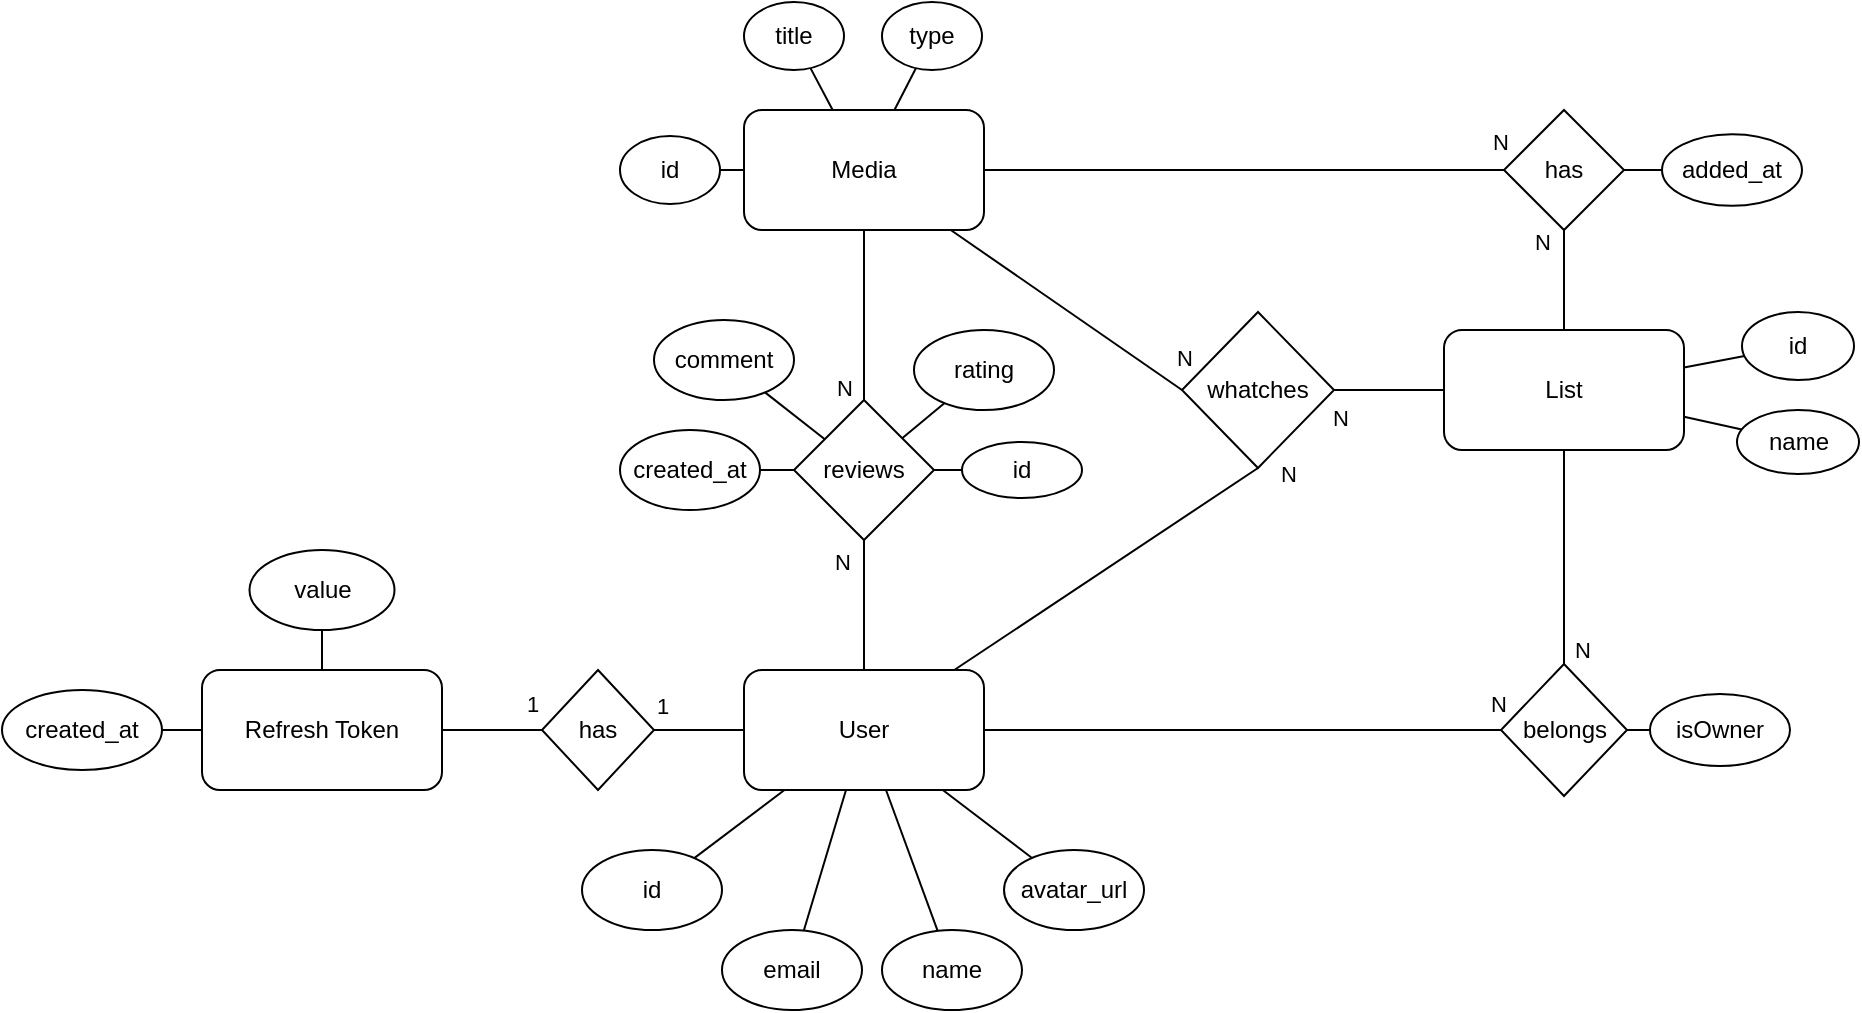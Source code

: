 <mxfile version="24.7.14">
  <diagram name="Página-1" id="lY2RoBOl0yCl_IdPlNI3">
    <mxGraphModel dx="1105" dy="1718" grid="1" gridSize="10" guides="1" tooltips="1" connect="1" arrows="1" fold="1" page="1" pageScale="1" pageWidth="827" pageHeight="1169" math="0" shadow="0">
      <root>
        <mxCell id="0" />
        <mxCell id="1" parent="0" />
        <mxCell id="c1m6tsCIZ5Yn01nc472a-1" value="Media" style="rounded=1;whiteSpace=wrap;html=1;" parent="1" vertex="1">
          <mxGeometry x="451" y="4" width="120" height="60" as="geometry" />
        </mxCell>
        <mxCell id="c1m6tsCIZ5Yn01nc472a-2" value="User" style="rounded=1;whiteSpace=wrap;html=1;" parent="1" vertex="1">
          <mxGeometry x="451" y="284" width="120" height="60" as="geometry" />
        </mxCell>
        <mxCell id="c1m6tsCIZ5Yn01nc472a-4" value="reviews" style="rhombus;whiteSpace=wrap;html=1;" parent="1" vertex="1">
          <mxGeometry x="476" y="149" width="70" height="70" as="geometry" />
        </mxCell>
        <mxCell id="c1m6tsCIZ5Yn01nc472a-5" value="L&lt;span style=&quot;background-color: initial;&quot;&gt;ist&lt;/span&gt;" style="rounded=1;whiteSpace=wrap;html=1;" parent="1" vertex="1">
          <mxGeometry x="801" y="114" width="120" height="60" as="geometry" />
        </mxCell>
        <mxCell id="c1m6tsCIZ5Yn01nc472a-6" value="" style="endArrow=none;html=1;rounded=0;" parent="1" source="c1m6tsCIZ5Yn01nc472a-4" target="c1m6tsCIZ5Yn01nc472a-1" edge="1">
          <mxGeometry width="50" height="50" relative="1" as="geometry">
            <mxPoint x="401" y="254" as="sourcePoint" />
            <mxPoint x="451" y="204" as="targetPoint" />
          </mxGeometry>
        </mxCell>
        <mxCell id="c1m6tsCIZ5Yn01nc472a-57" value="N" style="edgeLabel;html=1;align=center;verticalAlign=middle;resizable=0;points=[];" parent="c1m6tsCIZ5Yn01nc472a-6" vertex="1" connectable="0">
          <mxGeometry x="0.26" y="2" relative="1" as="geometry">
            <mxPoint x="-8" y="47" as="offset" />
          </mxGeometry>
        </mxCell>
        <mxCell id="c1m6tsCIZ5Yn01nc472a-7" value="" style="endArrow=none;html=1;rounded=0;" parent="1" source="c1m6tsCIZ5Yn01nc472a-2" target="c1m6tsCIZ5Yn01nc472a-4" edge="1">
          <mxGeometry width="50" height="50" relative="1" as="geometry">
            <mxPoint x="521" y="154" as="sourcePoint" />
            <mxPoint x="521" y="124" as="targetPoint" />
          </mxGeometry>
        </mxCell>
        <mxCell id="c1m6tsCIZ5Yn01nc472a-56" value="N" style="edgeLabel;html=1;align=center;verticalAlign=middle;resizable=0;points=[];" parent="c1m6tsCIZ5Yn01nc472a-7" vertex="1" connectable="0">
          <mxGeometry x="0.562" y="-1" relative="1" as="geometry">
            <mxPoint x="-12" y="-3" as="offset" />
          </mxGeometry>
        </mxCell>
        <mxCell id="c1m6tsCIZ5Yn01nc472a-10" value="belongs" style="rhombus;whiteSpace=wrap;html=1;" parent="1" vertex="1">
          <mxGeometry x="829.5" y="281" width="63" height="66" as="geometry" />
        </mxCell>
        <mxCell id="c1m6tsCIZ5Yn01nc472a-11" value="" style="endArrow=none;html=1;rounded=0;" parent="1" source="c1m6tsCIZ5Yn01nc472a-10" target="c1m6tsCIZ5Yn01nc472a-5" edge="1">
          <mxGeometry width="50" height="50" relative="1" as="geometry">
            <mxPoint x="861" y="260" as="sourcePoint" />
            <mxPoint x="831" y="284" as="targetPoint" />
          </mxGeometry>
        </mxCell>
        <mxCell id="c1m6tsCIZ5Yn01nc472a-60" value="N" style="edgeLabel;html=1;align=center;verticalAlign=middle;resizable=0;points=[];" parent="c1m6tsCIZ5Yn01nc472a-11" vertex="1" connectable="0">
          <mxGeometry x="-0.438" y="-3" relative="1" as="geometry">
            <mxPoint x="6" y="23" as="offset" />
          </mxGeometry>
        </mxCell>
        <mxCell id="c1m6tsCIZ5Yn01nc472a-12" value="isOwner" style="ellipse;whiteSpace=wrap;html=1;" parent="1" vertex="1">
          <mxGeometry x="904" y="296" width="70" height="36" as="geometry" />
        </mxCell>
        <mxCell id="c1m6tsCIZ5Yn01nc472a-13" value="" style="endArrow=none;html=1;rounded=0;" parent="1" source="c1m6tsCIZ5Yn01nc472a-10" target="c1m6tsCIZ5Yn01nc472a-12" edge="1">
          <mxGeometry width="50" height="50" relative="1" as="geometry">
            <mxPoint x="891" y="281" as="sourcePoint" />
            <mxPoint x="841" y="301" as="targetPoint" />
          </mxGeometry>
        </mxCell>
        <mxCell id="c1m6tsCIZ5Yn01nc472a-14" value="comment" style="ellipse;whiteSpace=wrap;html=1;" parent="1" vertex="1">
          <mxGeometry x="406" y="109" width="70" height="40" as="geometry" />
        </mxCell>
        <mxCell id="c1m6tsCIZ5Yn01nc472a-15" value="rating" style="ellipse;whiteSpace=wrap;html=1;" parent="1" vertex="1">
          <mxGeometry x="536" y="114" width="70" height="40" as="geometry" />
        </mxCell>
        <mxCell id="c1m6tsCIZ5Yn01nc472a-16" value="" style="endArrow=none;html=1;rounded=0;" parent="1" source="c1m6tsCIZ5Yn01nc472a-14" target="c1m6tsCIZ5Yn01nc472a-4" edge="1">
          <mxGeometry width="50" height="50" relative="1" as="geometry">
            <mxPoint x="731" y="284" as="sourcePoint" />
            <mxPoint x="731" y="224" as="targetPoint" />
          </mxGeometry>
        </mxCell>
        <mxCell id="c1m6tsCIZ5Yn01nc472a-17" value="" style="endArrow=none;html=1;rounded=0;" parent="1" source="c1m6tsCIZ5Yn01nc472a-15" target="c1m6tsCIZ5Yn01nc472a-4" edge="1">
          <mxGeometry width="50" height="50" relative="1" as="geometry">
            <mxPoint x="480" y="168" as="sourcePoint" />
            <mxPoint x="501" y="184" as="targetPoint" />
          </mxGeometry>
        </mxCell>
        <mxCell id="c1m6tsCIZ5Yn01nc472a-18" value="created_at" style="ellipse;whiteSpace=wrap;html=1;" parent="1" vertex="1">
          <mxGeometry x="389" y="164" width="70" height="40" as="geometry" />
        </mxCell>
        <mxCell id="c1m6tsCIZ5Yn01nc472a-19" value="" style="endArrow=none;html=1;rounded=0;" parent="1" source="c1m6tsCIZ5Yn01nc472a-18" target="c1m6tsCIZ5Yn01nc472a-4" edge="1">
          <mxGeometry width="50" height="50" relative="1" as="geometry">
            <mxPoint x="561" y="194" as="sourcePoint" />
            <mxPoint x="671" y="194" as="targetPoint" />
          </mxGeometry>
        </mxCell>
        <mxCell id="c1m6tsCIZ5Yn01nc472a-20" value="Refresh Token" style="rounded=1;whiteSpace=wrap;html=1;" parent="1" vertex="1">
          <mxGeometry x="180" y="284" width="120" height="60" as="geometry" />
        </mxCell>
        <mxCell id="c1m6tsCIZ5Yn01nc472a-21" value="has" style="rhombus;whiteSpace=wrap;html=1;" parent="1" vertex="1">
          <mxGeometry x="350" y="284" width="56" height="60" as="geometry" />
        </mxCell>
        <mxCell id="c1m6tsCIZ5Yn01nc472a-22" value="" style="endArrow=none;html=1;rounded=0;" parent="1" source="c1m6tsCIZ5Yn01nc472a-2" target="c1m6tsCIZ5Yn01nc472a-21" edge="1">
          <mxGeometry width="50" height="50" relative="1" as="geometry">
            <mxPoint x="581" y="324" as="sourcePoint" />
            <mxPoint x="417" y="314" as="targetPoint" />
          </mxGeometry>
        </mxCell>
        <mxCell id="c1m6tsCIZ5Yn01nc472a-62" value="1" style="edgeLabel;html=1;align=center;verticalAlign=middle;resizable=0;points=[];" parent="c1m6tsCIZ5Yn01nc472a-22" vertex="1" connectable="0">
          <mxGeometry x="0.383" relative="1" as="geometry">
            <mxPoint x="-10" y="-12" as="offset" />
          </mxGeometry>
        </mxCell>
        <mxCell id="c1m6tsCIZ5Yn01nc472a-23" value="" style="endArrow=none;html=1;rounded=0;" parent="1" source="c1m6tsCIZ5Yn01nc472a-21" target="c1m6tsCIZ5Yn01nc472a-20" edge="1">
          <mxGeometry width="50" height="50" relative="1" as="geometry">
            <mxPoint x="450" y="324" as="sourcePoint" />
            <mxPoint x="416" y="324" as="targetPoint" />
          </mxGeometry>
        </mxCell>
        <mxCell id="c1m6tsCIZ5Yn01nc472a-63" value="1" style="edgeLabel;html=1;align=center;verticalAlign=middle;resizable=0;points=[];" parent="c1m6tsCIZ5Yn01nc472a-23" vertex="1" connectable="0">
          <mxGeometry x="-0.107" y="-1" relative="1" as="geometry">
            <mxPoint x="17" y="-12" as="offset" />
          </mxGeometry>
        </mxCell>
        <mxCell id="c1m6tsCIZ5Yn01nc472a-24" value="value" style="ellipse;whiteSpace=wrap;html=1;" parent="1" vertex="1">
          <mxGeometry x="203.75" y="224" width="72.5" height="40" as="geometry" />
        </mxCell>
        <mxCell id="c1m6tsCIZ5Yn01nc472a-25" value="created_at" style="ellipse;whiteSpace=wrap;html=1;" parent="1" vertex="1">
          <mxGeometry x="80" y="294" width="80" height="40" as="geometry" />
        </mxCell>
        <mxCell id="c1m6tsCIZ5Yn01nc472a-26" value="" style="endArrow=none;html=1;rounded=0;" parent="1" source="c1m6tsCIZ5Yn01nc472a-20" target="c1m6tsCIZ5Yn01nc472a-25" edge="1">
          <mxGeometry width="50" height="50" relative="1" as="geometry">
            <mxPoint x="360" y="324" as="sourcePoint" />
            <mxPoint x="310" y="324" as="targetPoint" />
          </mxGeometry>
        </mxCell>
        <mxCell id="c1m6tsCIZ5Yn01nc472a-27" value="" style="endArrow=none;html=1;rounded=0;" parent="1" source="c1m6tsCIZ5Yn01nc472a-24" target="c1m6tsCIZ5Yn01nc472a-20" edge="1">
          <mxGeometry width="50" height="50" relative="1" as="geometry">
            <mxPoint x="190" y="324" as="sourcePoint" />
            <mxPoint x="160" y="324" as="targetPoint" />
          </mxGeometry>
        </mxCell>
        <mxCell id="c1m6tsCIZ5Yn01nc472a-28" value="name" style="ellipse;whiteSpace=wrap;html=1;" parent="1" vertex="1">
          <mxGeometry x="520" y="414" width="70" height="40" as="geometry" />
        </mxCell>
        <mxCell id="c1m6tsCIZ5Yn01nc472a-29" value="email" style="ellipse;whiteSpace=wrap;html=1;" parent="1" vertex="1">
          <mxGeometry x="440" y="414" width="70" height="40" as="geometry" />
        </mxCell>
        <mxCell id="c1m6tsCIZ5Yn01nc472a-30" value="avatar_url" style="ellipse;whiteSpace=wrap;html=1;" parent="1" vertex="1">
          <mxGeometry x="581" y="374" width="70" height="40" as="geometry" />
        </mxCell>
        <mxCell id="c1m6tsCIZ5Yn01nc472a-31" value="" style="endArrow=none;html=1;rounded=0;" parent="1" source="c1m6tsCIZ5Yn01nc472a-2" target="c1m6tsCIZ5Yn01nc472a-29" edge="1">
          <mxGeometry width="50" height="50" relative="1" as="geometry">
            <mxPoint x="581" y="324" as="sourcePoint" />
            <mxPoint x="698" y="324" as="targetPoint" />
          </mxGeometry>
        </mxCell>
        <mxCell id="c1m6tsCIZ5Yn01nc472a-32" value="" style="endArrow=none;html=1;rounded=0;" parent="1" source="c1m6tsCIZ5Yn01nc472a-2" target="c1m6tsCIZ5Yn01nc472a-28" edge="1">
          <mxGeometry width="50" height="50" relative="1" as="geometry">
            <mxPoint x="493" y="354" as="sourcePoint" />
            <mxPoint x="462" y="386" as="targetPoint" />
          </mxGeometry>
        </mxCell>
        <mxCell id="c1m6tsCIZ5Yn01nc472a-33" value="" style="endArrow=none;html=1;rounded=0;" parent="1" source="c1m6tsCIZ5Yn01nc472a-2" target="c1m6tsCIZ5Yn01nc472a-30" edge="1">
          <mxGeometry width="50" height="50" relative="1" as="geometry">
            <mxPoint x="523" y="354" as="sourcePoint" />
            <mxPoint x="525" y="384" as="targetPoint" />
          </mxGeometry>
        </mxCell>
        <mxCell id="c1m6tsCIZ5Yn01nc472a-34" value="id" style="ellipse;whiteSpace=wrap;html=1;" parent="1" vertex="1">
          <mxGeometry x="370" y="374" width="70" height="40" as="geometry" />
        </mxCell>
        <mxCell id="c1m6tsCIZ5Yn01nc472a-35" value="" style="endArrow=none;html=1;rounded=0;" parent="1" source="c1m6tsCIZ5Yn01nc472a-2" target="c1m6tsCIZ5Yn01nc472a-34" edge="1">
          <mxGeometry width="50" height="50" relative="1" as="geometry">
            <mxPoint x="532" y="354" as="sourcePoint" />
            <mxPoint x="558" y="424" as="targetPoint" />
          </mxGeometry>
        </mxCell>
        <mxCell id="c1m6tsCIZ5Yn01nc472a-36" value="id" style="ellipse;whiteSpace=wrap;html=1;" parent="1" vertex="1">
          <mxGeometry x="950" y="105" width="56" height="34" as="geometry" />
        </mxCell>
        <mxCell id="c1m6tsCIZ5Yn01nc472a-38" value="name" style="ellipse;whiteSpace=wrap;html=1;" parent="1" vertex="1">
          <mxGeometry x="947.5" y="154" width="61" height="32" as="geometry" />
        </mxCell>
        <mxCell id="c1m6tsCIZ5Yn01nc472a-39" value="" style="endArrow=none;html=1;rounded=0;" parent="1" source="c1m6tsCIZ5Yn01nc472a-5" target="c1m6tsCIZ5Yn01nc472a-38" edge="1">
          <mxGeometry width="50" height="50" relative="1" as="geometry">
            <mxPoint x="935" y="9.0" as="sourcePoint" />
            <mxPoint x="875" y="51" as="targetPoint" />
          </mxGeometry>
        </mxCell>
        <mxCell id="c1m6tsCIZ5Yn01nc472a-40" value="id" style="ellipse;whiteSpace=wrap;html=1;" parent="1" vertex="1">
          <mxGeometry x="389" y="17" width="50" height="34" as="geometry" />
        </mxCell>
        <mxCell id="c1m6tsCIZ5Yn01nc472a-44" value="" style="endArrow=none;html=1;rounded=0;" parent="1" source="c1m6tsCIZ5Yn01nc472a-1" target="c1m6tsCIZ5Yn01nc472a-40" edge="1">
          <mxGeometry width="50" height="50" relative="1" as="geometry">
            <mxPoint x="521" y="159" as="sourcePoint" />
            <mxPoint x="521" y="74" as="targetPoint" />
          </mxGeometry>
        </mxCell>
        <mxCell id="c1m6tsCIZ5Yn01nc472a-65" value="id" style="ellipse;whiteSpace=wrap;html=1;" parent="1" vertex="1">
          <mxGeometry x="560" y="170" width="60" height="28" as="geometry" />
        </mxCell>
        <mxCell id="c1m6tsCIZ5Yn01nc472a-66" value="" style="endArrow=none;html=1;rounded=0;" parent="1" source="c1m6tsCIZ5Yn01nc472a-65" target="c1m6tsCIZ5Yn01nc472a-4" edge="1">
          <mxGeometry width="50" height="50" relative="1" as="geometry">
            <mxPoint x="558" y="156" as="sourcePoint" />
            <mxPoint x="538" y="176" as="targetPoint" />
          </mxGeometry>
        </mxCell>
        <mxCell id="YuNYO20cdC75H4IHi-dq-3" value="" style="endArrow=none;html=1;rounded=0;" parent="1" source="c1m6tsCIZ5Yn01nc472a-1" target="YuNYO20cdC75H4IHi-dq-4" edge="1">
          <mxGeometry width="50" height="50" relative="1" as="geometry">
            <mxPoint x="581" y="22" as="sourcePoint" />
            <mxPoint x="660" y="30" as="targetPoint" />
          </mxGeometry>
        </mxCell>
        <mxCell id="YuNYO20cdC75H4IHi-dq-6" value="N" style="edgeLabel;html=1;align=center;verticalAlign=middle;resizable=0;points=[];" parent="YuNYO20cdC75H4IHi-dq-3" vertex="1" connectable="0">
          <mxGeometry x="0.571" y="-1" relative="1" as="geometry">
            <mxPoint x="54" y="-15" as="offset" />
          </mxGeometry>
        </mxCell>
        <mxCell id="YuNYO20cdC75H4IHi-dq-4" value="has" style="rhombus;whiteSpace=wrap;html=1;" parent="1" vertex="1">
          <mxGeometry x="831" y="4" width="60" height="60" as="geometry" />
        </mxCell>
        <mxCell id="YuNYO20cdC75H4IHi-dq-5" value="" style="endArrow=none;html=1;rounded=0;" parent="1" source="YuNYO20cdC75H4IHi-dq-4" target="c1m6tsCIZ5Yn01nc472a-5" edge="1">
          <mxGeometry width="50" height="50" relative="1" as="geometry">
            <mxPoint x="535" y="44" as="sourcePoint" />
            <mxPoint x="624" y="44" as="targetPoint" />
          </mxGeometry>
        </mxCell>
        <mxCell id="YuNYO20cdC75H4IHi-dq-7" value="N" style="edgeLabel;html=1;align=center;verticalAlign=middle;resizable=0;points=[];" parent="YuNYO20cdC75H4IHi-dq-5" vertex="1" connectable="0">
          <mxGeometry x="-0.472" y="1" relative="1" as="geometry">
            <mxPoint x="-12" y="-7" as="offset" />
          </mxGeometry>
        </mxCell>
        <mxCell id="PL7g-VCCAb1A2ByVVvl3-3" value="whatches" style="rhombus;whiteSpace=wrap;html=1;" parent="1" vertex="1">
          <mxGeometry x="670" y="105" width="76" height="78" as="geometry" />
        </mxCell>
        <mxCell id="PL7g-VCCAb1A2ByVVvl3-4" value="" style="endArrow=none;html=1;rounded=0;exitX=1;exitY=0.5;exitDx=0;exitDy=0;" parent="1" source="PL7g-VCCAb1A2ByVVvl3-3" target="c1m6tsCIZ5Yn01nc472a-5" edge="1">
          <mxGeometry width="50" height="50" relative="1" as="geometry">
            <mxPoint x="854" y="160" as="sourcePoint" />
            <mxPoint x="854" y="74" as="targetPoint" />
          </mxGeometry>
        </mxCell>
        <mxCell id="PL7g-VCCAb1A2ByVVvl3-5" value="N" style="edgeLabel;html=1;align=center;verticalAlign=middle;resizable=0;points=[];" parent="PL7g-VCCAb1A2ByVVvl3-4" vertex="1" connectable="0">
          <mxGeometry x="-0.438" y="-3" relative="1" as="geometry">
            <mxPoint x="-13" y="11" as="offset" />
          </mxGeometry>
        </mxCell>
        <mxCell id="PL7g-VCCAb1A2ByVVvl3-6" value="" style="endArrow=none;html=1;rounded=0;exitX=0;exitY=0.5;exitDx=0;exitDy=0;" parent="1" source="PL7g-VCCAb1A2ByVVvl3-3" target="c1m6tsCIZ5Yn01nc472a-1" edge="1">
          <mxGeometry width="50" height="50" relative="1" as="geometry">
            <mxPoint x="762" y="180" as="sourcePoint" />
            <mxPoint x="854" y="74" as="targetPoint" />
          </mxGeometry>
        </mxCell>
        <mxCell id="PL7g-VCCAb1A2ByVVvl3-7" value="N" style="edgeLabel;html=1;align=center;verticalAlign=middle;resizable=0;points=[];" parent="PL7g-VCCAb1A2ByVVvl3-6" vertex="1" connectable="0">
          <mxGeometry x="-0.438" y="-3" relative="1" as="geometry">
            <mxPoint x="32" y="9" as="offset" />
          </mxGeometry>
        </mxCell>
        <mxCell id="PL7g-VCCAb1A2ByVVvl3-8" value="" style="endArrow=none;html=1;rounded=0;entryX=0.5;entryY=1;entryDx=0;entryDy=0;" parent="1" source="c1m6tsCIZ5Yn01nc472a-2" target="PL7g-VCCAb1A2ByVVvl3-3" edge="1">
          <mxGeometry width="50" height="50" relative="1" as="geometry">
            <mxPoint x="772" y="190" as="sourcePoint" />
            <mxPoint x="864" y="84" as="targetPoint" />
          </mxGeometry>
        </mxCell>
        <mxCell id="PL7g-VCCAb1A2ByVVvl3-9" value="N" style="edgeLabel;html=1;align=center;verticalAlign=middle;resizable=0;points=[];" parent="PL7g-VCCAb1A2ByVVvl3-8" vertex="1" connectable="0">
          <mxGeometry x="-0.438" y="-3" relative="1" as="geometry">
            <mxPoint x="122" y="-72" as="offset" />
          </mxGeometry>
        </mxCell>
        <mxCell id="pAPx3wbxrduEwmlHnccX-4" value="" style="endArrow=none;html=1;rounded=0;" parent="1" source="c1m6tsCIZ5Yn01nc472a-10" target="c1m6tsCIZ5Yn01nc472a-2" edge="1">
          <mxGeometry width="50" height="50" relative="1" as="geometry">
            <mxPoint x="897" y="281" as="sourcePoint" />
            <mxPoint x="897" y="184" as="targetPoint" />
          </mxGeometry>
        </mxCell>
        <mxCell id="pAPx3wbxrduEwmlHnccX-5" value="N" style="edgeLabel;html=1;align=center;verticalAlign=middle;resizable=0;points=[];" parent="pAPx3wbxrduEwmlHnccX-4" vertex="1" connectable="0">
          <mxGeometry x="-0.438" y="-3" relative="1" as="geometry">
            <mxPoint x="71" y="-10" as="offset" />
          </mxGeometry>
        </mxCell>
        <mxCell id="pAPx3wbxrduEwmlHnccX-6" value="type" style="ellipse;whiteSpace=wrap;html=1;" parent="1" vertex="1">
          <mxGeometry x="520" y="-50" width="50" height="34" as="geometry" />
        </mxCell>
        <mxCell id="pAPx3wbxrduEwmlHnccX-7" value="" style="endArrow=none;html=1;rounded=0;" parent="1" source="pAPx3wbxrduEwmlHnccX-6" target="c1m6tsCIZ5Yn01nc472a-1" edge="1">
          <mxGeometry width="50" height="50" relative="1" as="geometry">
            <mxPoint x="461" y="44" as="sourcePoint" />
            <mxPoint x="449" y="44" as="targetPoint" />
          </mxGeometry>
        </mxCell>
        <mxCell id="pAPx3wbxrduEwmlHnccX-9" value="title" style="ellipse;whiteSpace=wrap;html=1;" parent="1" vertex="1">
          <mxGeometry x="451" y="-50" width="50" height="34" as="geometry" />
        </mxCell>
        <mxCell id="pAPx3wbxrduEwmlHnccX-10" value="" style="endArrow=none;html=1;rounded=0;" parent="1" source="pAPx3wbxrduEwmlHnccX-9" target="c1m6tsCIZ5Yn01nc472a-1" edge="1">
          <mxGeometry width="50" height="50" relative="1" as="geometry">
            <mxPoint x="521" y="-6" as="sourcePoint" />
            <mxPoint x="521" y="14" as="targetPoint" />
          </mxGeometry>
        </mxCell>
        <mxCell id="pAPx3wbxrduEwmlHnccX-12" value="added_at" style="ellipse;whiteSpace=wrap;html=1;" parent="1" vertex="1">
          <mxGeometry x="910" y="16.13" width="70" height="35.75" as="geometry" />
        </mxCell>
        <mxCell id="pAPx3wbxrduEwmlHnccX-13" value="" style="endArrow=none;html=1;rounded=0;" parent="1" source="YuNYO20cdC75H4IHi-dq-4" target="pAPx3wbxrduEwmlHnccX-12" edge="1">
          <mxGeometry width="50" height="50" relative="1" as="geometry">
            <mxPoint x="931" y="154" as="sourcePoint" />
            <mxPoint x="954" y="154" as="targetPoint" />
          </mxGeometry>
        </mxCell>
        <mxCell id="pAPx3wbxrduEwmlHnccX-17" value="" style="endArrow=none;html=1;rounded=0;" parent="1" source="c1m6tsCIZ5Yn01nc472a-5" target="c1m6tsCIZ5Yn01nc472a-36" edge="1">
          <mxGeometry width="50" height="50" relative="1" as="geometry">
            <mxPoint x="931" y="181" as="sourcePoint" />
            <mxPoint x="960" y="80" as="targetPoint" />
          </mxGeometry>
        </mxCell>
      </root>
    </mxGraphModel>
  </diagram>
</mxfile>
